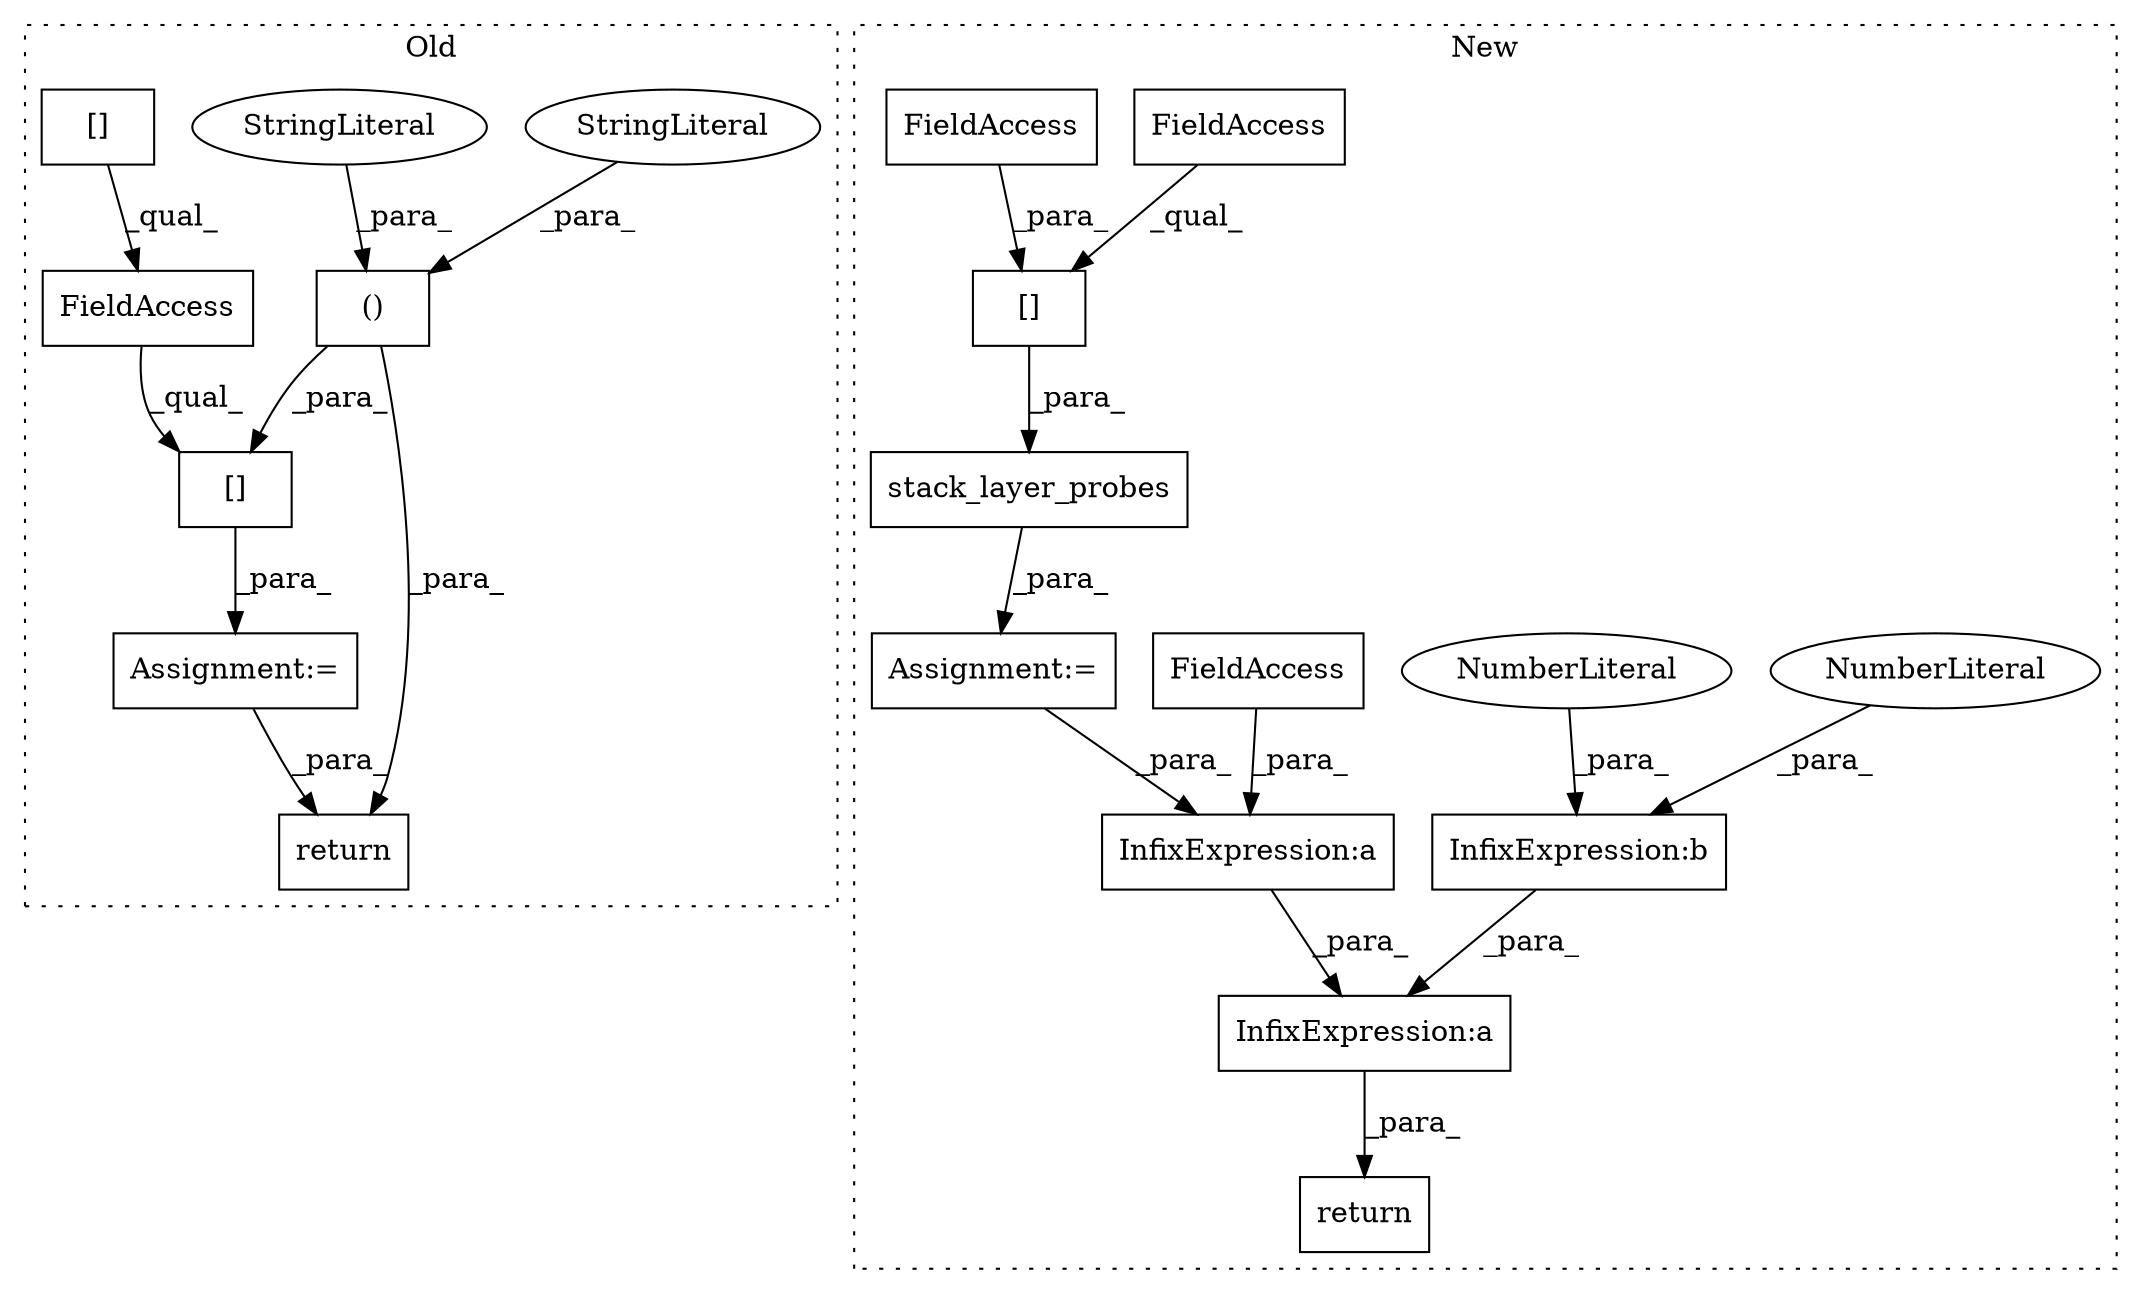 digraph G {
subgraph cluster0 {
1 [label="[]" a="2" s="8261,8356" l="30,2" shape="box"];
3 [label="()" a="106" s="8291" l="65" shape="box"];
5 [label="StringLiteral" a="45" s="8340" l="16" shape="ellipse"];
6 [label="StringLiteral" a="45" s="8291" l="36" shape="ellipse"];
8 [label="FieldAccess" a="22" s="8261" l="24" shape="box"];
9 [label="[]" a="2" s="8261,8279" l="15,1" shape="box"];
19 [label="Assignment:=" a="7" s="8260" l="1" shape="box"];
20 [label="return" a="41" s="8452" l="7" shape="box"];
label = "Old";
style="dotted";
}
subgraph cluster1 {
2 [label="stack_layer_probes" a="32" s="8279,8327" l="19,1" shape="box"];
4 [label="[]" a="2" s="8298,8326" l="18,1" shape="box"];
7 [label="FieldAccess" a="22" s="8298" l="17" shape="box"];
10 [label="Assignment:=" a="7" s="8273" l="1" shape="box"];
11 [label="return" a="41" s="8454" l="7" shape="box"];
12 [label="InfixExpression:a" a="27" s="8493" l="3" shape="box"];
13 [label="InfixExpression:a" a="27" s="8480" l="3" shape="box"];
14 [label="InfixExpression:b" a="27" s="8498" l="3" shape="box"];
15 [label="NumberLiteral" a="34" s="8497" l="1" shape="ellipse"];
16 [label="NumberLiteral" a="34" s="8501" l="1" shape="ellipse"];
17 [label="FieldAccess" a="22" s="8483" l="9" shape="box"];
18 [label="FieldAccess" a="22" s="8316" l="10" shape="box"];
label = "New";
style="dotted";
}
1 -> 19 [label="_para_"];
2 -> 10 [label="_para_"];
3 -> 1 [label="_para_"];
3 -> 20 [label="_para_"];
4 -> 2 [label="_para_"];
5 -> 3 [label="_para_"];
6 -> 3 [label="_para_"];
7 -> 4 [label="_qual_"];
8 -> 1 [label="_qual_"];
9 -> 8 [label="_qual_"];
10 -> 13 [label="_para_"];
12 -> 11 [label="_para_"];
13 -> 12 [label="_para_"];
14 -> 12 [label="_para_"];
15 -> 14 [label="_para_"];
16 -> 14 [label="_para_"];
17 -> 13 [label="_para_"];
18 -> 4 [label="_para_"];
19 -> 20 [label="_para_"];
}